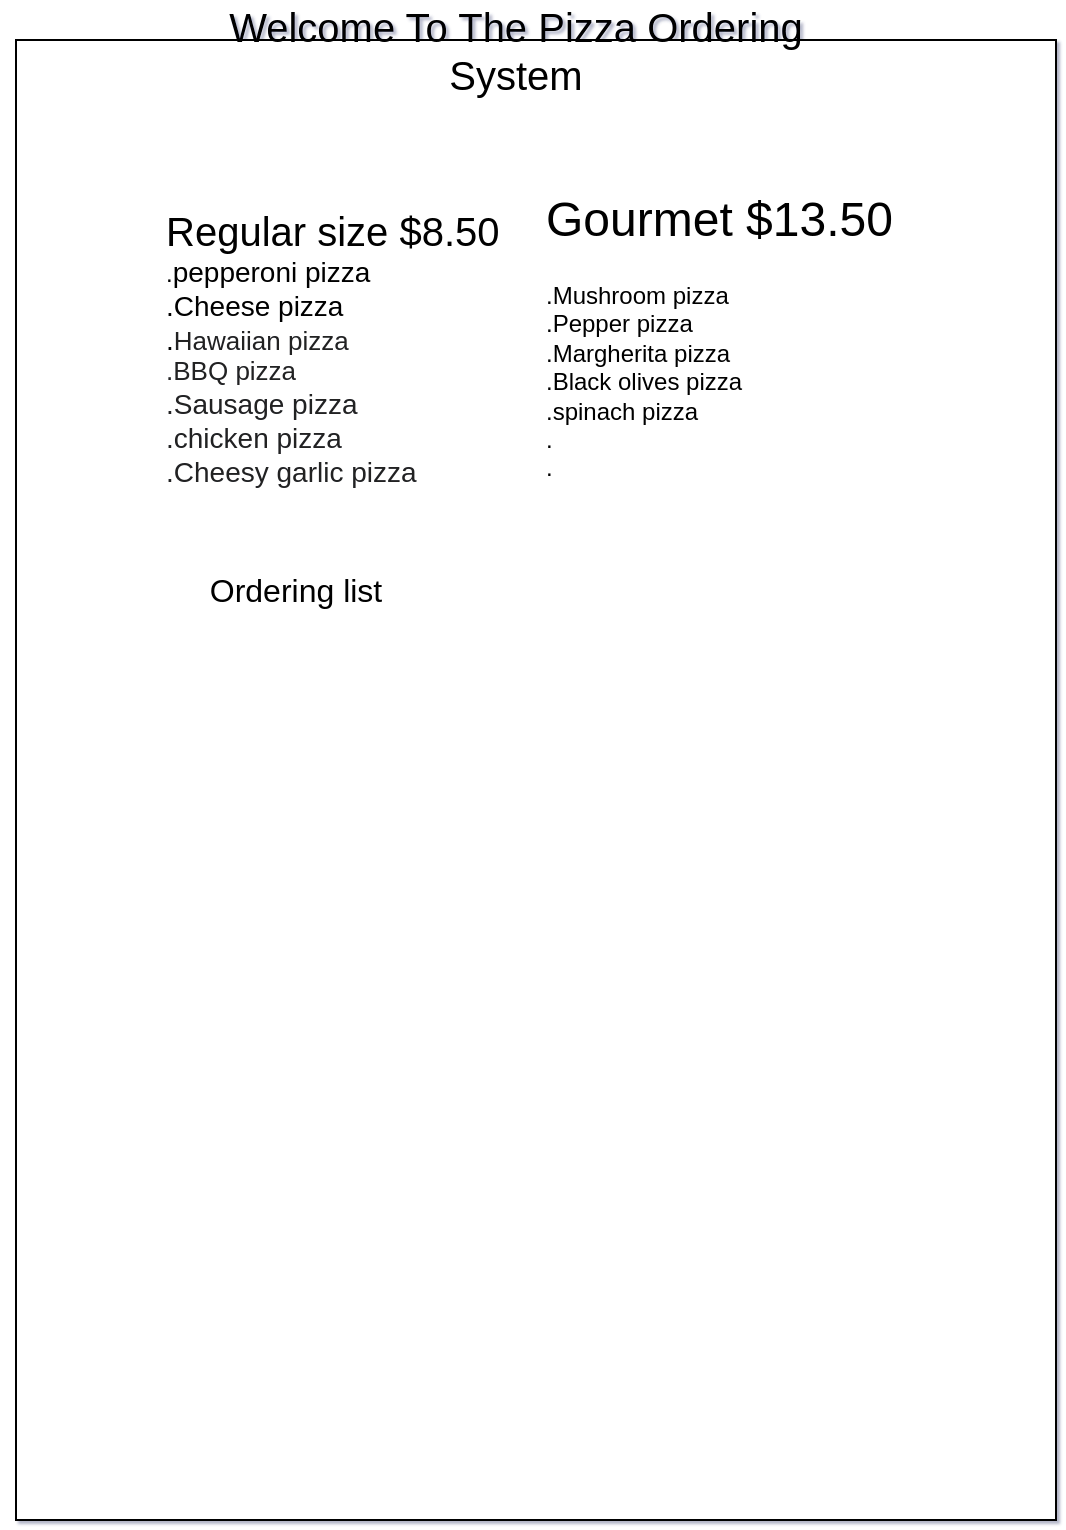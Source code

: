 <mxfile version="17.1.3" type="github">
  <diagram id="gueoC9wNe_M9XRxRRR1c" name="Page-1">
    <mxGraphModel dx="1422" dy="1837" grid="1" gridSize="10" guides="1" tooltips="1" connect="1" arrows="1" fold="1" page="1" pageScale="1" pageWidth="850" pageHeight="1100" background="none" math="0" shadow="1">
      <root>
        <mxCell id="0" />
        <mxCell id="1" parent="0" />
        <mxCell id="lnYRoIj6kjw9i7lZnvs6-6" style="edgeStyle=orthogonalEdgeStyle;rounded=0;orthogonalLoop=1;jettySize=auto;html=1;exitX=0;exitY=0.5;exitDx=0;exitDy=0;entryX=0;entryY=0.5;entryDx=0;entryDy=0;" parent="1" source="lnYRoIj6kjw9i7lZnvs6-5" target="lnYRoIj6kjw9i7lZnvs6-5" edge="1">
          <mxGeometry relative="1" as="geometry">
            <mxPoint x="150" y="310" as="targetPoint" />
          </mxGeometry>
        </mxCell>
        <mxCell id="lnYRoIj6kjw9i7lZnvs6-5" value="" style="rounded=0;whiteSpace=wrap;html=1;" parent="1" vertex="1">
          <mxGeometry x="160" y="-1040" width="520" height="740" as="geometry" />
        </mxCell>
        <mxCell id="lnYRoIj6kjw9i7lZnvs6-7" value="&lt;font style=&quot;font-size: 20px&quot;&gt;Welcome To The Pizza Ordering System&lt;/font&gt;" style="text;html=1;strokeColor=none;fillColor=none;align=center;verticalAlign=middle;whiteSpace=wrap;rounded=0;" parent="1" vertex="1">
          <mxGeometry x="230" y="-1060" width="360" height="50" as="geometry" />
        </mxCell>
        <mxCell id="VSrRtWQjUN6wTLF_jSkn-3" value="&lt;font style=&quot;text-align: center ; font-size: 20px&quot;&gt;&lt;br&gt;Regular size $8.50&lt;/font&gt;&lt;span style=&quot;text-align: center&quot;&gt;&lt;br&gt;.&lt;/span&gt;&lt;font style=&quot;text-align: center ; font-size: 13px&quot;&gt;&lt;span style=&quot;font-size: 14px&quot;&gt;pepperoni pizza&amp;nbsp;&lt;/span&gt;&lt;br&gt;&lt;span style=&quot;font-size: 14px&quot;&gt;.Cheese pizza&lt;/span&gt;&lt;br&gt;&lt;span style=&quot;font-size: 14px&quot;&gt;.&lt;/span&gt;&lt;span style=&quot;color: rgb(32 , 33 , 36) ; font-family: &amp;#34;arial&amp;#34; , sans-serif ; text-align: left ; background-color: rgb(255 , 255 , 255)&quot;&gt;Hawaiian pizza&lt;br&gt;.&lt;/span&gt;&lt;span style=&quot;color: rgb(32 , 33 , 36) ; font-family: &amp;#34;arial&amp;#34; , sans-serif ; text-align: left ; background-color: rgb(255 , 255 , 255)&quot;&gt;BBQ pizza&lt;br&gt;&lt;/span&gt;&lt;span style=&quot;font-size: 14px ; color: rgb(32 , 33 , 36) ; font-family: &amp;#34;arial&amp;#34; , sans-serif ; text-align: left ; background-color: rgb(255 , 255 , 255)&quot;&gt;.Sausage pizza&lt;br&gt;.chicken pizza&lt;br&gt;.Cheesy garlic pizza&lt;br&gt;&lt;/span&gt;&lt;/font&gt;" style="text;html=1;strokeColor=none;fillColor=none;spacing=5;spacingTop=-20;whiteSpace=wrap;overflow=hidden;rounded=0;" parent="1" vertex="1">
          <mxGeometry x="230" y="-970" width="190" height="160" as="geometry" />
        </mxCell>
        <mxCell id="VSrRtWQjUN6wTLF_jSkn-5" value="&lt;h1&gt;&lt;span style=&quot;font-weight: normal&quot;&gt;Gourmet $13.50&amp;nbsp;&lt;/span&gt;&lt;/h1&gt;&lt;div&gt;&lt;span style=&quot;font-weight: normal&quot;&gt;.Mushroom pizza&lt;/span&gt;&lt;/div&gt;&lt;div&gt;&lt;span style=&quot;font-weight: normal&quot;&gt;.Pepper pizza&lt;/span&gt;&lt;/div&gt;&lt;div&gt;&lt;span style=&quot;font-weight: normal&quot;&gt;.Margherita pizza&lt;/span&gt;&lt;/div&gt;&lt;div&gt;&lt;span style=&quot;font-weight: normal&quot;&gt;.Black olives pizza&lt;/span&gt;&lt;/div&gt;&lt;div&gt;&lt;span style=&quot;font-weight: normal&quot;&gt;.spinach pizza&lt;/span&gt;&lt;/div&gt;&lt;div&gt;&lt;span style=&quot;font-weight: normal&quot;&gt;.&lt;/span&gt;&lt;/div&gt;&lt;div&gt;&lt;span style=&quot;font-weight: normal&quot;&gt;.&lt;/span&gt;&lt;/div&gt;&lt;div&gt;&lt;span style=&quot;font-weight: normal&quot;&gt;&lt;br&gt;&lt;/span&gt;&lt;/div&gt;" style="text;html=1;strokeColor=none;fillColor=none;spacing=5;spacingTop=-20;whiteSpace=wrap;overflow=hidden;rounded=0;" parent="1" vertex="1">
          <mxGeometry x="420" y="-970" width="190" height="150" as="geometry" />
        </mxCell>
        <mxCell id="DWWqZnEPcMVHGfQEezVX-14" value="&lt;font style=&quot;font-size: 16px&quot;&gt;Ordering list&lt;/font&gt;" style="text;html=1;strokeColor=none;fillColor=none;align=center;verticalAlign=middle;whiteSpace=wrap;rounded=0;" vertex="1" parent="1">
          <mxGeometry x="230" y="-780" width="140" height="30" as="geometry" />
        </mxCell>
      </root>
    </mxGraphModel>
  </diagram>
</mxfile>
